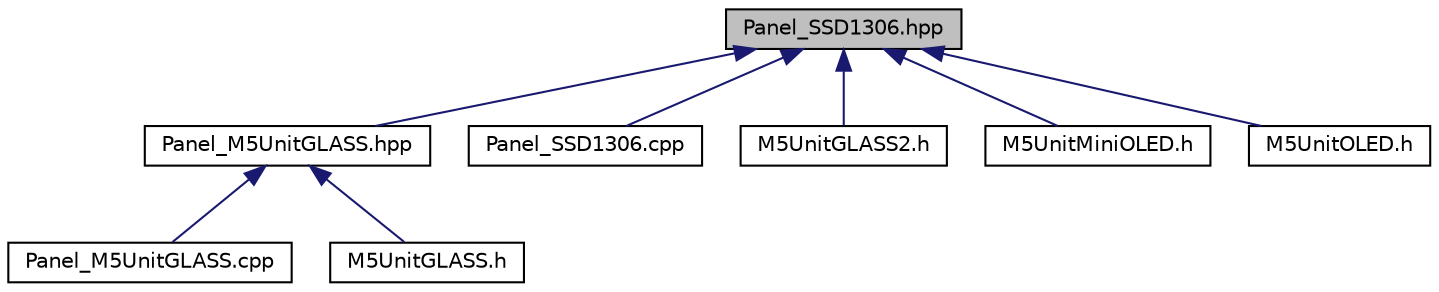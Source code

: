 digraph "Panel_SSD1306.hpp"
{
 // LATEX_PDF_SIZE
  edge [fontname="Helvetica",fontsize="10",labelfontname="Helvetica",labelfontsize="10"];
  node [fontname="Helvetica",fontsize="10",shape=record];
  Node1 [label="Panel_SSD1306.hpp",height=0.2,width=0.4,color="black", fillcolor="grey75", style="filled", fontcolor="black",tooltip=" "];
  Node1 -> Node2 [dir="back",color="midnightblue",fontsize="10",style="solid",fontname="Helvetica"];
  Node2 [label="Panel_M5UnitGLASS.hpp",height=0.2,width=0.4,color="black", fillcolor="white", style="filled",URL="$df/dde/Panel__M5UnitGLASS_8hpp.html",tooltip=" "];
  Node2 -> Node3 [dir="back",color="midnightblue",fontsize="10",style="solid",fontname="Helvetica"];
  Node3 [label="Panel_M5UnitGLASS.cpp",height=0.2,width=0.4,color="black", fillcolor="white", style="filled",URL="$d6/dcc/Panel__M5UnitGLASS_8cpp.html",tooltip=" "];
  Node2 -> Node4 [dir="back",color="midnightblue",fontsize="10",style="solid",fontname="Helvetica"];
  Node4 [label="M5UnitGLASS.h",height=0.2,width=0.4,color="black", fillcolor="white", style="filled",URL="$dc/da5/M5UnitGLASS_8h.html",tooltip=" "];
  Node1 -> Node5 [dir="back",color="midnightblue",fontsize="10",style="solid",fontname="Helvetica"];
  Node5 [label="Panel_SSD1306.cpp",height=0.2,width=0.4,color="black", fillcolor="white", style="filled",URL="$dd/d98/Panel__SSD1306_8cpp.html",tooltip=" "];
  Node1 -> Node6 [dir="back",color="midnightblue",fontsize="10",style="solid",fontname="Helvetica"];
  Node6 [label="M5UnitGLASS2.h",height=0.2,width=0.4,color="black", fillcolor="white", style="filled",URL="$d7/d90/M5UnitGLASS2_8h.html",tooltip=" "];
  Node1 -> Node7 [dir="back",color="midnightblue",fontsize="10",style="solid",fontname="Helvetica"];
  Node7 [label="M5UnitMiniOLED.h",height=0.2,width=0.4,color="black", fillcolor="white", style="filled",URL="$d0/db0/M5UnitMiniOLED_8h.html",tooltip=" "];
  Node1 -> Node8 [dir="back",color="midnightblue",fontsize="10",style="solid",fontname="Helvetica"];
  Node8 [label="M5UnitOLED.h",height=0.2,width=0.4,color="black", fillcolor="white", style="filled",URL="$d6/d7f/M5UnitOLED_8h.html",tooltip=" "];
}
